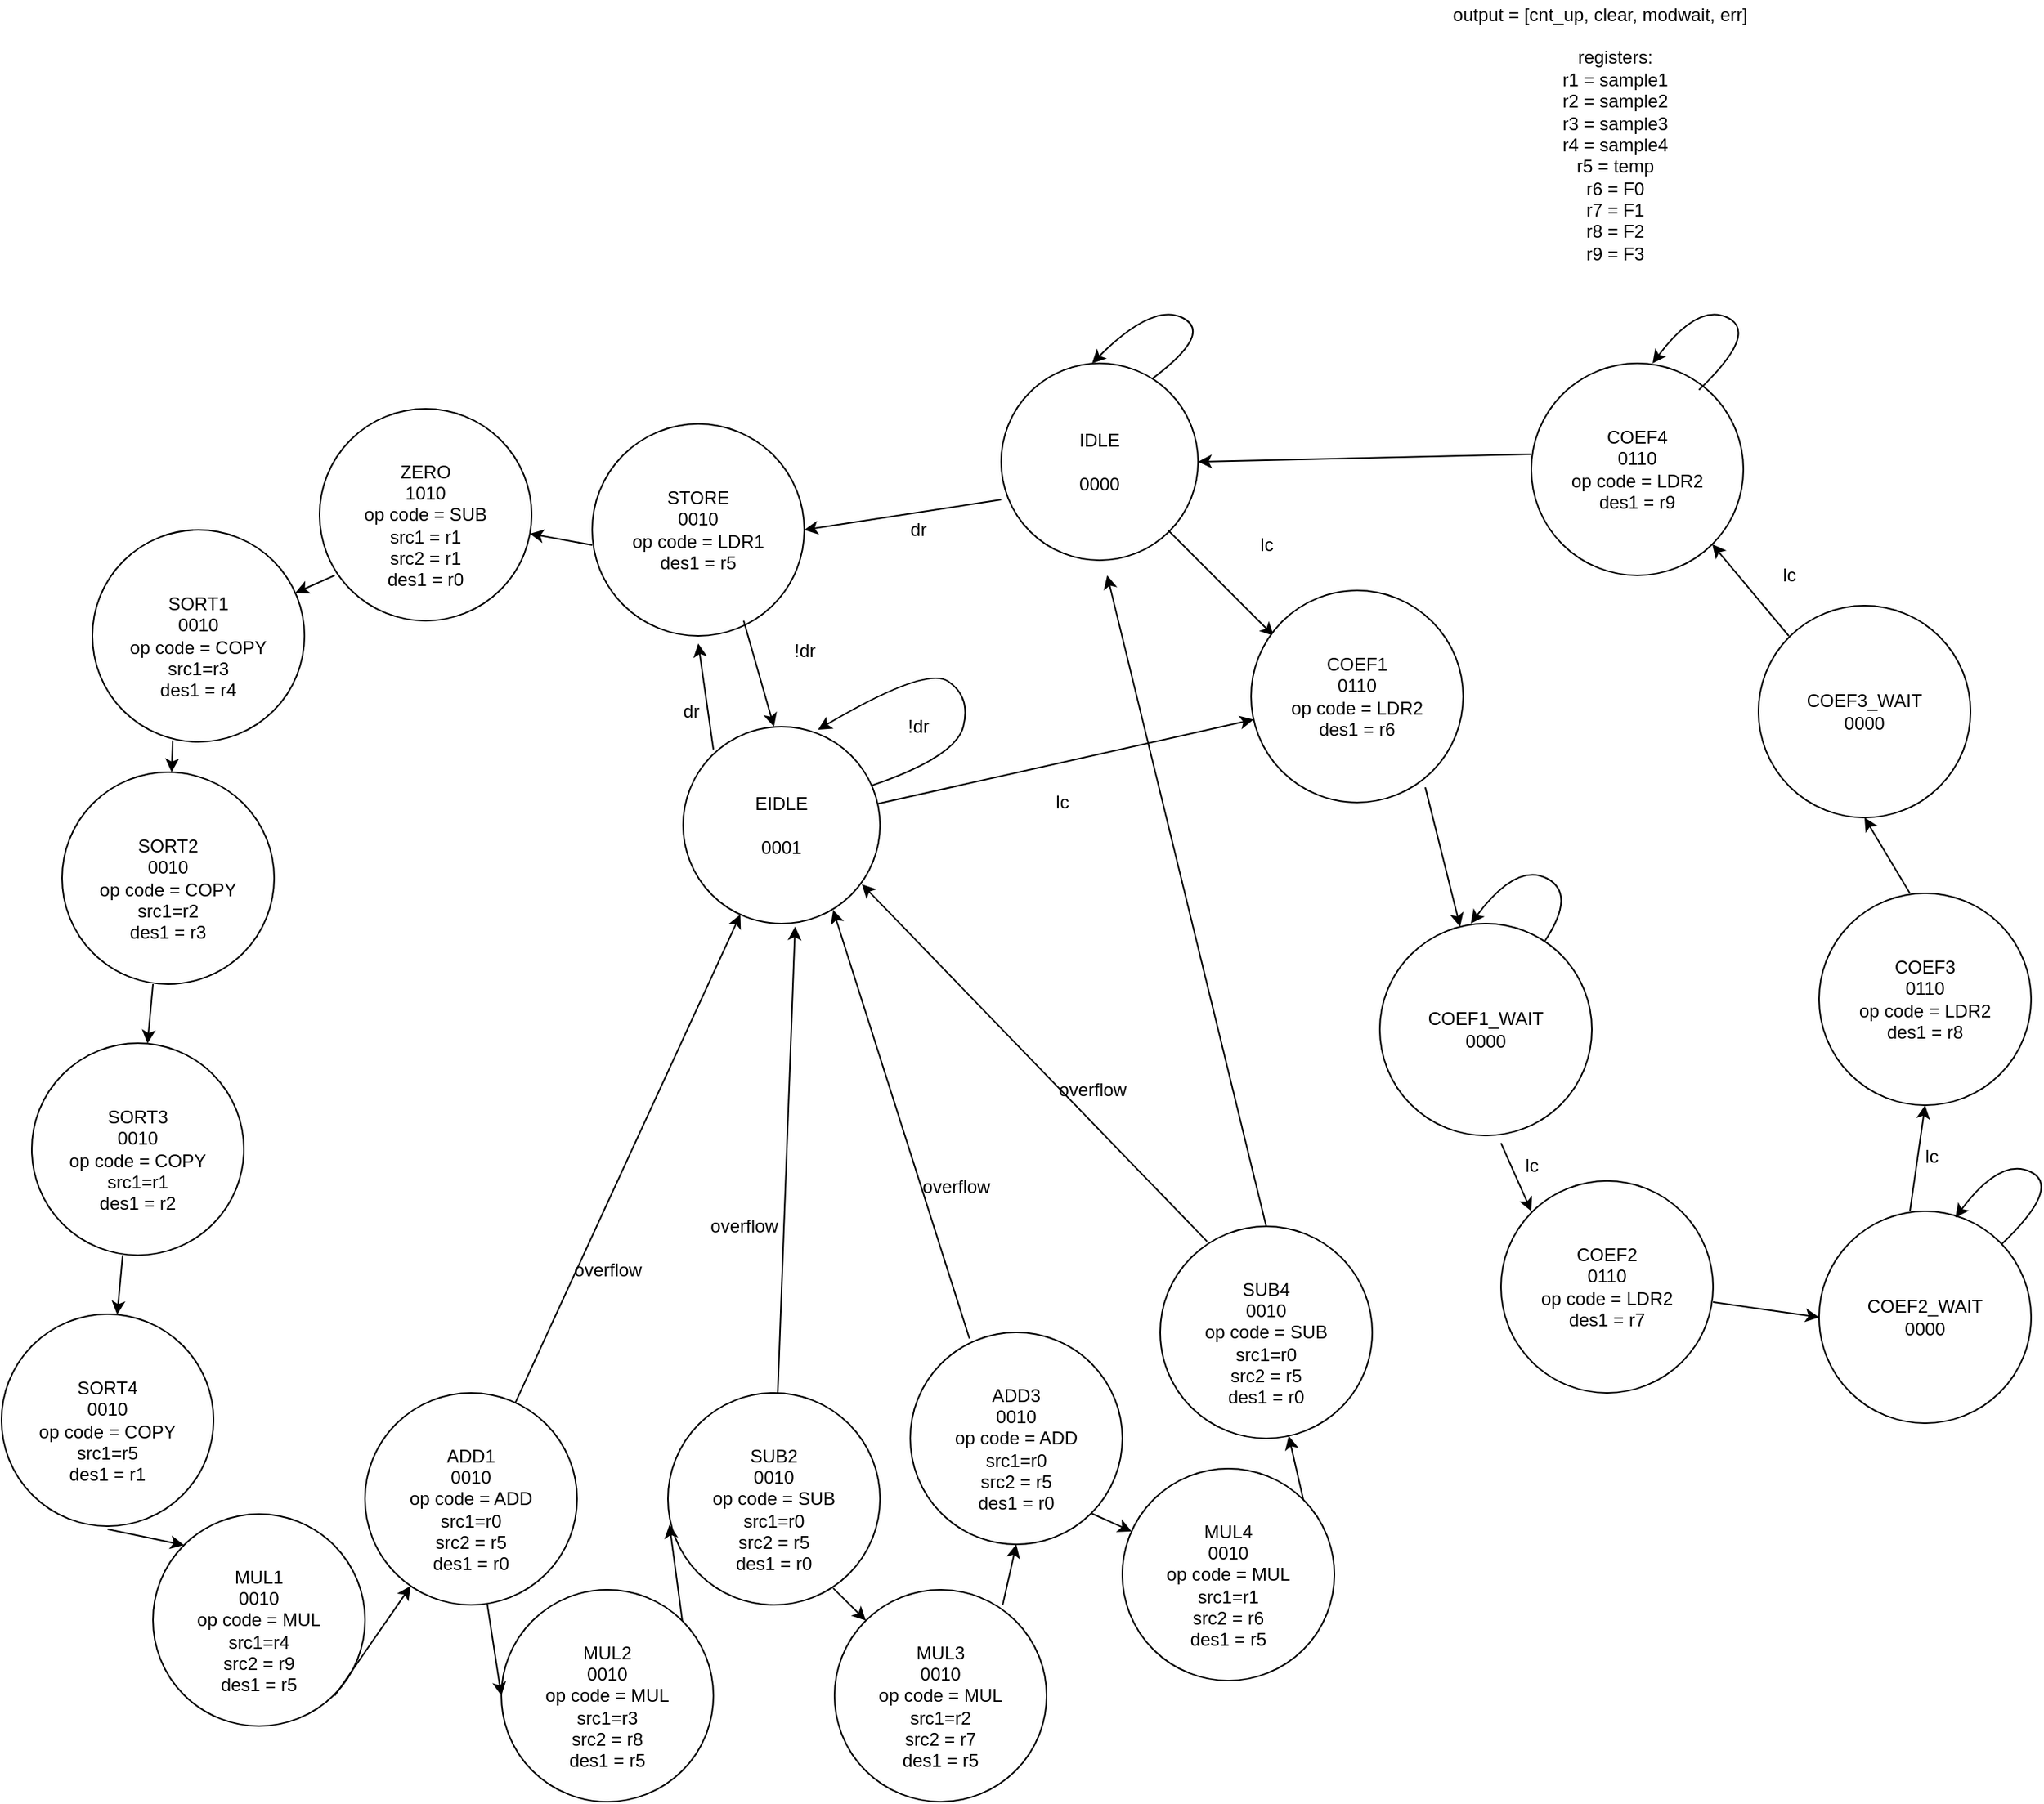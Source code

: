 <mxfile version="12.7.9" type="device"><diagram id="b5iDZmA6dQ3F5C1BYYn2" name="Page-1"><mxGraphModel dx="2512" dy="1806" grid="1" gridSize="10" guides="1" tooltips="1" connect="1" arrows="1" fold="1" page="1" pageScale="1" pageWidth="850" pageHeight="1100" math="0" shadow="0"><root><mxCell id="0"/><mxCell id="1" parent="0"/><mxCell id="6gc3XwtXPZrSrcVrH5is-1" value="&lt;div&gt;IDLE&lt;/div&gt;&lt;div&gt;&lt;br&gt;&lt;/div&gt;&lt;div&gt;0000&lt;/div&gt;" style="ellipse;whiteSpace=wrap;html=1;aspect=fixed;" parent="1" vertex="1"><mxGeometry x="240" y="200" width="130" height="130" as="geometry"/></mxCell><mxCell id="6gc3XwtXPZrSrcVrH5is-3" value="&lt;div&gt;registers:&lt;/div&gt;r1 = sample1&lt;br&gt;r2 = sample2&lt;br&gt;r3 = sample3&lt;br&gt;r4 = sample4&lt;br&gt;r5 = temp&lt;br&gt;r6 = F0&lt;br&gt;r7 = F1&lt;br&gt;r8 = F2&lt;br&gt;r9 = F3&lt;div&gt;&lt;br&gt;&lt;/div&gt;" style="text;html=1;align=center;verticalAlign=middle;resizable=0;points=[];autosize=1;" parent="1" vertex="1"><mxGeometry x="600" y="-10" width="90" height="160" as="geometry"/></mxCell><mxCell id="6gc3XwtXPZrSrcVrH5is-4" value="" style="endArrow=classic;html=1;" parent="1" edge="1"><mxGeometry width="50" height="50" relative="1" as="geometry"><mxPoint x="350" y="310" as="sourcePoint"/><mxPoint x="420" y="380" as="targetPoint"/></mxGeometry></mxCell><mxCell id="6gc3XwtXPZrSrcVrH5is-5" value="output = [cnt_up, clear, modwait, err]" style="text;html=1;align=center;verticalAlign=middle;resizable=0;points=[];autosize=1;" parent="1" vertex="1"><mxGeometry x="530" y="-40" width="210" height="20" as="geometry"/></mxCell><mxCell id="6gc3XwtXPZrSrcVrH5is-7" value="lc" style="text;html=1;align=center;verticalAlign=middle;resizable=0;points=[];autosize=1;" parent="1" vertex="1"><mxGeometry x="405" y="310" width="20" height="20" as="geometry"/></mxCell><mxCell id="6gc3XwtXPZrSrcVrH5is-8" value="&lt;div&gt;COEF1&lt;/div&gt;&lt;div&gt;0110&lt;/div&gt;&lt;div&gt;op code = LDR2&lt;br&gt;&lt;/div&gt;&lt;div&gt;des1 = r6&lt;/div&gt;" style="ellipse;whiteSpace=wrap;html=1;aspect=fixed;" parent="1" vertex="1"><mxGeometry x="405" y="350" width="140" height="140" as="geometry"/></mxCell><mxCell id="6gc3XwtXPZrSrcVrH5is-9" value="&lt;div&gt;COEF1_WAIT&lt;/div&gt;&lt;div&gt;0000&lt;br&gt;&lt;/div&gt;" style="ellipse;whiteSpace=wrap;html=1;aspect=fixed;" parent="1" vertex="1"><mxGeometry x="490" y="570" width="140" height="140" as="geometry"/></mxCell><mxCell id="6gc3XwtXPZrSrcVrH5is-10" value="" style="endArrow=classic;html=1;" parent="1" target="6gc3XwtXPZrSrcVrH5is-9" edge="1"><mxGeometry width="50" height="50" relative="1" as="geometry"><mxPoint x="520" y="480" as="sourcePoint"/><mxPoint x="570" y="430" as="targetPoint"/></mxGeometry></mxCell><mxCell id="6gc3XwtXPZrSrcVrH5is-12" value="" style="curved=1;endArrow=classic;html=1;entryX=0.429;entryY=0;entryDx=0;entryDy=0;entryPerimeter=0;" parent="1" source="6gc3XwtXPZrSrcVrH5is-9" target="6gc3XwtXPZrSrcVrH5is-9" edge="1"><mxGeometry width="50" height="50" relative="1" as="geometry"><mxPoint x="670" y="490" as="sourcePoint"/><mxPoint x="720" y="440" as="targetPoint"/><Array as="points"><mxPoint x="620" y="550"/><mxPoint x="580" y="530"/></Array></mxGeometry></mxCell><mxCell id="6gc3XwtXPZrSrcVrH5is-14" value="" style="endArrow=classic;html=1;" parent="1" edge="1"><mxGeometry width="50" height="50" relative="1" as="geometry"><mxPoint x="570" y="715" as="sourcePoint"/><mxPoint x="590" y="760" as="targetPoint"/></mxGeometry></mxCell><mxCell id="6gc3XwtXPZrSrcVrH5is-16" value="&lt;div&gt;COEF2&lt;/div&gt;&lt;div&gt;0110&lt;/div&gt;&lt;div&gt;op code = LDR2&lt;br&gt;&lt;/div&gt;&lt;div&gt;des1 = r7&lt;/div&gt;" style="ellipse;whiteSpace=wrap;html=1;aspect=fixed;" parent="1" vertex="1"><mxGeometry x="570" y="740" width="140" height="140" as="geometry"/></mxCell><mxCell id="6gc3XwtXPZrSrcVrH5is-18" value="lc" style="text;html=1;align=center;verticalAlign=middle;resizable=0;points=[];autosize=1;" parent="1" vertex="1"><mxGeometry x="580" y="720" width="20" height="20" as="geometry"/></mxCell><mxCell id="6gc3XwtXPZrSrcVrH5is-19" value="" style="curved=1;endArrow=classic;html=1;entryX=0.429;entryY=0;entryDx=0;entryDy=0;entryPerimeter=0;" parent="1" edge="1"><mxGeometry width="50" height="50" relative="1" as="geometry"><mxPoint x="339.94" y="210" as="sourcePoint"/><mxPoint x="300.0" y="200" as="targetPoint"/><Array as="points"><mxPoint x="379.94" y="180"/><mxPoint x="339.94" y="160"/></Array></mxGeometry></mxCell><mxCell id="6gc3XwtXPZrSrcVrH5is-20" value="" style="endArrow=classic;html=1;entryX=1;entryY=0.5;entryDx=0;entryDy=0;" parent="1" target="6gc3XwtXPZrSrcVrH5is-21" edge="1"><mxGeometry width="50" height="50" relative="1" as="geometry"><mxPoint x="240" y="290" as="sourcePoint"/><mxPoint x="170" y="360" as="targetPoint"/></mxGeometry></mxCell><mxCell id="6gc3XwtXPZrSrcVrH5is-21" value="&lt;div&gt;STORE&lt;br&gt;&lt;/div&gt;&lt;div&gt;0010&lt;/div&gt;&lt;div&gt;op code = LDR1&lt;br&gt;&lt;/div&gt;&lt;div&gt;des1 = r5&lt;/div&gt;" style="ellipse;whiteSpace=wrap;html=1;aspect=fixed;" parent="1" vertex="1"><mxGeometry x="-30" y="240" width="140" height="140" as="geometry"/></mxCell><mxCell id="6gc3XwtXPZrSrcVrH5is-22" value="dr" style="text;html=1;align=center;verticalAlign=middle;resizable=0;points=[];autosize=1;" parent="1" vertex="1"><mxGeometry x="170" y="300" width="30" height="20" as="geometry"/></mxCell><mxCell id="6gc3XwtXPZrSrcVrH5is-23" value="" style="endArrow=classic;html=1;" parent="1" edge="1"><mxGeometry width="50" height="50" relative="1" as="geometry"><mxPoint x="70" y="370" as="sourcePoint"/><mxPoint x="90" y="440" as="targetPoint"/></mxGeometry></mxCell><mxCell id="6gc3XwtXPZrSrcVrH5is-24" value="!dr" style="text;html=1;align=center;verticalAlign=middle;resizable=0;points=[];autosize=1;" parent="1" vertex="1"><mxGeometry x="95" y="380" width="30" height="20" as="geometry"/></mxCell><mxCell id="6gc3XwtXPZrSrcVrH5is-25" value="&lt;div&gt;EIDLE&lt;/div&gt;&lt;div&gt;&lt;br&gt;&lt;/div&gt;&lt;div&gt;0001&lt;/div&gt;" style="ellipse;whiteSpace=wrap;html=1;aspect=fixed;" parent="1" vertex="1"><mxGeometry x="30" y="440" width="130" height="130" as="geometry"/></mxCell><mxCell id="6gc3XwtXPZrSrcVrH5is-27" value="" style="curved=1;endArrow=classic;html=1;exitX=0.954;exitY=0.3;exitDx=0;exitDy=0;exitPerimeter=0;entryX=0.685;entryY=0.015;entryDx=0;entryDy=0;entryPerimeter=0;" parent="1" source="6gc3XwtXPZrSrcVrH5is-25" target="6gc3XwtXPZrSrcVrH5is-25" edge="1"><mxGeometry width="50" height="50" relative="1" as="geometry"><mxPoint x="170" y="449.04" as="sourcePoint"/><mxPoint x="200.962" y="420.002" as="targetPoint"/><Array as="points"><mxPoint x="210" y="460"/><mxPoint x="220" y="420"/><mxPoint x="190" y="400"/></Array></mxGeometry></mxCell><mxCell id="6gc3XwtXPZrSrcVrH5is-28" value="!dr" style="text;html=1;align=center;verticalAlign=middle;resizable=0;points=[];autosize=1;" parent="1" vertex="1"><mxGeometry x="170" y="430" width="30" height="20" as="geometry"/></mxCell><mxCell id="6gc3XwtXPZrSrcVrH5is-29" value="" style="endArrow=classic;html=1;" parent="1" edge="1"><mxGeometry width="50" height="50" relative="1" as="geometry"><mxPoint x="50" y="455" as="sourcePoint"/><mxPoint x="40" y="385" as="targetPoint"/></mxGeometry></mxCell><mxCell id="6gc3XwtXPZrSrcVrH5is-30" value="dr" style="text;html=1;align=center;verticalAlign=middle;resizable=0;points=[];autosize=1;" parent="1" vertex="1"><mxGeometry x="20" y="420" width="30" height="20" as="geometry"/></mxCell><mxCell id="6gc3XwtXPZrSrcVrH5is-33" value="&lt;div&gt;&lt;br&gt;&lt;/div&gt;&lt;div&gt;SORT1&lt;br&gt;&lt;/div&gt;&lt;div&gt;0010&lt;/div&gt;&lt;div&gt;op code = COPY&lt;/div&gt;&lt;div&gt;src1=r3&lt;br&gt;&lt;/div&gt;&lt;div&gt;des1 = r4&lt;/div&gt;" style="ellipse;whiteSpace=wrap;html=1;aspect=fixed;" parent="1" vertex="1"><mxGeometry x="-360" y="310" width="140" height="140" as="geometry"/></mxCell><mxCell id="6gc3XwtXPZrSrcVrH5is-34" value="&lt;div&gt;&lt;br&gt;&lt;/div&gt;&lt;div&gt;SORT2&lt;br&gt;&lt;/div&gt;&lt;div&gt;0010&lt;/div&gt;&lt;div&gt;op code = COPY&lt;/div&gt;&lt;div&gt;src1=r2&lt;br&gt;&lt;/div&gt;&lt;div&gt;des1 = r3&lt;/div&gt;" style="ellipse;whiteSpace=wrap;html=1;aspect=fixed;" parent="1" vertex="1"><mxGeometry x="-380" y="470" width="140" height="140" as="geometry"/></mxCell><mxCell id="6gc3XwtXPZrSrcVrH5is-36" value="" style="endArrow=classic;html=1;exitX=0.379;exitY=0.993;exitDx=0;exitDy=0;exitPerimeter=0;" parent="1" source="6gc3XwtXPZrSrcVrH5is-33" target="6gc3XwtXPZrSrcVrH5is-34" edge="1"><mxGeometry width="50" height="50" relative="1" as="geometry"><mxPoint x="-290" y="440" as="sourcePoint"/><mxPoint x="-160" y="420" as="targetPoint"/></mxGeometry></mxCell><mxCell id="6gc3XwtXPZrSrcVrH5is-37" value="&lt;div&gt;&lt;br&gt;&lt;/div&gt;&lt;div&gt;MUL1&lt;br&gt;&lt;/div&gt;&lt;div&gt;0010&lt;/div&gt;&lt;div&gt;op code = MUL&lt;br&gt;&lt;/div&gt;&lt;div&gt;src1=r4&lt;/div&gt;&lt;div&gt;src2 = r9&lt;br&gt;&lt;/div&gt;&lt;div&gt;des1 = r5&lt;/div&gt;" style="ellipse;whiteSpace=wrap;html=1;aspect=fixed;" parent="1" vertex="1"><mxGeometry x="-320" y="960" width="140" height="140" as="geometry"/></mxCell><mxCell id="6gc3XwtXPZrSrcVrH5is-39" value="&lt;div&gt;&lt;br&gt;&lt;/div&gt;&lt;div&gt;ADD1&lt;br&gt;&lt;/div&gt;&lt;div&gt;0010&lt;/div&gt;&lt;div&gt;op code = ADD&lt;br&gt;&lt;/div&gt;&lt;div&gt;src1=r0&lt;/div&gt;&lt;div&gt;src2 = r5&lt;br&gt;&lt;/div&gt;&lt;div&gt;des1 = r0&lt;/div&gt;" style="ellipse;whiteSpace=wrap;html=1;aspect=fixed;" parent="1" vertex="1"><mxGeometry x="-180" y="880" width="140" height="140" as="geometry"/></mxCell><mxCell id="6gc3XwtXPZrSrcVrH5is-41" value="" style="endArrow=classic;html=1;" parent="1" target="6gc3XwtXPZrSrcVrH5is-39" edge="1"><mxGeometry width="50" height="50" relative="1" as="geometry"><mxPoint x="-200" y="1080" as="sourcePoint"/><mxPoint x="-150" y="1030" as="targetPoint"/></mxGeometry></mxCell><mxCell id="6gc3XwtXPZrSrcVrH5is-42" value="" style="endArrow=classic;html=1;" parent="1" source="6gc3XwtXPZrSrcVrH5is-39" target="6gc3XwtXPZrSrcVrH5is-25" edge="1"><mxGeometry width="50" height="50" relative="1" as="geometry"><mxPoint x="-110" y="790" as="sourcePoint"/><mxPoint x="-60" y="740" as="targetPoint"/></mxGeometry></mxCell><mxCell id="6gc3XwtXPZrSrcVrH5is-43" value="overflow" style="text;html=1;align=center;verticalAlign=middle;resizable=0;points=[];autosize=1;" parent="1" vertex="1"><mxGeometry x="-50" y="789" width="60" height="20" as="geometry"/></mxCell><mxCell id="6gc3XwtXPZrSrcVrH5is-44" value="&lt;div&gt;&lt;br&gt;&lt;/div&gt;&lt;div&gt;SUB2&lt;br&gt;&lt;/div&gt;&lt;div&gt;0010&lt;/div&gt;&lt;div&gt;op code = SUB&lt;br&gt;&lt;/div&gt;&lt;div&gt;src1=r0&lt;/div&gt;&lt;div&gt;src2 = r5&lt;br&gt;&lt;/div&gt;&lt;div&gt;des1 = r0&lt;/div&gt;" style="ellipse;whiteSpace=wrap;html=1;aspect=fixed;" parent="1" vertex="1"><mxGeometry x="20" y="880" width="140" height="140" as="geometry"/></mxCell><mxCell id="6gc3XwtXPZrSrcVrH5is-45" value="&lt;div&gt;&lt;br&gt;&lt;/div&gt;&lt;div&gt;MUL2&lt;br&gt;&lt;/div&gt;&lt;div&gt;0010&lt;/div&gt;&lt;div&gt;op code = MUL&lt;br&gt;&lt;/div&gt;&lt;div&gt;src1=r3&lt;/div&gt;&lt;div&gt;src2 = r8&lt;br&gt;&lt;/div&gt;&lt;div&gt;des1 = r5&lt;/div&gt;" style="ellipse;whiteSpace=wrap;html=1;aspect=fixed;" parent="1" vertex="1"><mxGeometry x="-90" y="1010" width="140" height="140" as="geometry"/></mxCell><mxCell id="6gc3XwtXPZrSrcVrH5is-46" value="" style="endArrow=classic;html=1;entryX=0.569;entryY=1.015;entryDx=0;entryDy=0;entryPerimeter=0;" parent="1" source="6gc3XwtXPZrSrcVrH5is-44" target="6gc3XwtXPZrSrcVrH5is-25" edge="1"><mxGeometry width="50" height="50" relative="1" as="geometry"><mxPoint x="250" y="780" as="sourcePoint"/><mxPoint x="300" y="730" as="targetPoint"/></mxGeometry></mxCell><mxCell id="6gc3XwtXPZrSrcVrH5is-47" value="overflow" style="text;html=1;align=center;verticalAlign=middle;resizable=0;points=[];autosize=1;" parent="1" vertex="1"><mxGeometry x="40" y="760" width="60" height="20" as="geometry"/></mxCell><mxCell id="6gc3XwtXPZrSrcVrH5is-48" value="" style="endArrow=classic;html=1;entryX=0;entryY=0.5;entryDx=0;entryDy=0;" parent="1" source="6gc3XwtXPZrSrcVrH5is-39" target="6gc3XwtXPZrSrcVrH5is-45" edge="1"><mxGeometry width="50" height="50" relative="1" as="geometry"><mxPoint x="-30" y="1140" as="sourcePoint"/><mxPoint x="20" y="1090" as="targetPoint"/></mxGeometry></mxCell><mxCell id="6gc3XwtXPZrSrcVrH5is-49" value="" style="endArrow=classic;html=1;entryX=0.007;entryY=0.621;entryDx=0;entryDy=0;entryPerimeter=0;exitX=1;exitY=0;exitDx=0;exitDy=0;" parent="1" source="6gc3XwtXPZrSrcVrH5is-45" target="6gc3XwtXPZrSrcVrH5is-44" edge="1"><mxGeometry width="50" height="50" relative="1" as="geometry"><mxPoint x="170" y="1140" as="sourcePoint"/><mxPoint x="220" y="1090" as="targetPoint"/></mxGeometry></mxCell><mxCell id="6gc3XwtXPZrSrcVrH5is-50" value="" style="endArrow=classic;html=1;exitX=0.5;exitY=0;exitDx=0;exitDy=0;" parent="1" source="_gY1dgKs8tRDL0CgJzKo-28" edge="1"><mxGeometry width="50" height="50" relative="1" as="geometry"><mxPoint x="310" y="770" as="sourcePoint"/><mxPoint x="310" y="340" as="targetPoint"/></mxGeometry></mxCell><mxCell id="6gc3XwtXPZrSrcVrH5is-52" value="&lt;div&gt;&lt;br&gt;&lt;/div&gt;&lt;div&gt;ZERO&lt;br&gt;&lt;/div&gt;&lt;div&gt;1010&lt;/div&gt;&lt;div&gt;op code = SUB&lt;/div&gt;&lt;div&gt;src1 = r1&lt;/div&gt;&lt;div&gt;src2 = r1&lt;br&gt;&lt;/div&gt;&lt;div&gt;des1 = r0&lt;br&gt;&lt;/div&gt;" style="ellipse;whiteSpace=wrap;html=1;aspect=fixed;" parent="1" vertex="1"><mxGeometry x="-210" y="230" width="140" height="140" as="geometry"/></mxCell><mxCell id="6gc3XwtXPZrSrcVrH5is-55" value="" style="endArrow=classic;html=1;" parent="1" target="6gc3XwtXPZrSrcVrH5is-52" edge="1"><mxGeometry width="50" height="50" relative="1" as="geometry"><mxPoint x="-30" y="320" as="sourcePoint"/><mxPoint x="20" y="270" as="targetPoint"/></mxGeometry></mxCell><mxCell id="6gc3XwtXPZrSrcVrH5is-56" value="" style="endArrow=classic;html=1;" parent="1" target="6gc3XwtXPZrSrcVrH5is-33" edge="1"><mxGeometry width="50" height="50" relative="1" as="geometry"><mxPoint x="-200" y="340" as="sourcePoint"/><mxPoint x="-150" y="290" as="targetPoint"/></mxGeometry></mxCell><mxCell id="_gY1dgKs8tRDL0CgJzKo-3" value="&lt;div&gt;COEF2_WAIT&lt;/div&gt;&lt;div&gt;0000&lt;br&gt;&lt;/div&gt;" style="ellipse;whiteSpace=wrap;html=1;aspect=fixed;" parent="1" vertex="1"><mxGeometry x="780" y="760" width="140" height="140" as="geometry"/></mxCell><mxCell id="_gY1dgKs8tRDL0CgJzKo-4" value="" style="endArrow=classic;html=1;entryX=0;entryY=0.5;entryDx=0;entryDy=0;" parent="1" target="_gY1dgKs8tRDL0CgJzKo-3" edge="1"><mxGeometry width="50" height="50" relative="1" as="geometry"><mxPoint x="710" y="820" as="sourcePoint"/><mxPoint x="760" y="770" as="targetPoint"/></mxGeometry></mxCell><mxCell id="_gY1dgKs8tRDL0CgJzKo-5" value="&lt;div&gt;COEF3&lt;/div&gt;&lt;div&gt;0110&lt;/div&gt;&lt;div&gt;op code = LDR2&lt;br&gt;&lt;/div&gt;&lt;div&gt;des1 = r8&lt;/div&gt;" style="ellipse;whiteSpace=wrap;html=1;aspect=fixed;" parent="1" vertex="1"><mxGeometry x="780" y="550" width="140" height="140" as="geometry"/></mxCell><mxCell id="_gY1dgKs8tRDL0CgJzKo-6" value="" style="endArrow=classic;html=1;entryX=0.5;entryY=1;entryDx=0;entryDy=0;" parent="1" target="_gY1dgKs8tRDL0CgJzKo-5" edge="1"><mxGeometry width="50" height="50" relative="1" as="geometry"><mxPoint x="840" y="760" as="sourcePoint"/><mxPoint x="890" y="710" as="targetPoint"/></mxGeometry></mxCell><mxCell id="_gY1dgKs8tRDL0CgJzKo-7" value="" style="curved=1;endArrow=classic;html=1;entryX=0.429;entryY=0;entryDx=0;entryDy=0;entryPerimeter=0;" parent="1" source="_gY1dgKs8tRDL0CgJzKo-3" edge="1"><mxGeometry width="50" height="50" relative="1" as="geometry"><mxPoint x="918.769" y="775.876" as="sourcePoint"/><mxPoint x="870" y="764.12" as="targetPoint"/><Array as="points"><mxPoint x="939.94" y="744.12"/><mxPoint x="899.94" y="724.12"/></Array></mxGeometry></mxCell><mxCell id="_gY1dgKs8tRDL0CgJzKo-8" value="&lt;div&gt;COEF3_WAIT&lt;/div&gt;&lt;div&gt;0000&lt;br&gt;&lt;/div&gt;" style="ellipse;whiteSpace=wrap;html=1;aspect=fixed;" parent="1" vertex="1"><mxGeometry x="740" y="360" width="140" height="140" as="geometry"/></mxCell><mxCell id="_gY1dgKs8tRDL0CgJzKo-9" value="" style="endArrow=classic;html=1;entryX=0.5;entryY=1;entryDx=0;entryDy=0;" parent="1" target="_gY1dgKs8tRDL0CgJzKo-8" edge="1"><mxGeometry width="50" height="50" relative="1" as="geometry"><mxPoint x="840" y="550" as="sourcePoint"/><mxPoint x="890" y="500" as="targetPoint"/></mxGeometry></mxCell><mxCell id="_gY1dgKs8tRDL0CgJzKo-10" value="&lt;div&gt;COEF4&lt;/div&gt;&lt;div&gt;0110&lt;/div&gt;&lt;div&gt;op code = LDR2&lt;br&gt;&lt;/div&gt;&lt;div&gt;des1 = r9&lt;/div&gt;" style="ellipse;whiteSpace=wrap;html=1;aspect=fixed;" parent="1" vertex="1"><mxGeometry x="590" y="200" width="140" height="140" as="geometry"/></mxCell><mxCell id="_gY1dgKs8tRDL0CgJzKo-11" value="" style="curved=1;endArrow=classic;html=1;entryX=0.429;entryY=0;entryDx=0;entryDy=0;entryPerimeter=0;" parent="1" edge="1"><mxGeometry width="50" height="50" relative="1" as="geometry"><mxPoint x="700.682" y="217.533" as="sourcePoint"/><mxPoint x="670.06" y="200.0" as="targetPoint"/><Array as="points"><mxPoint x="740" y="180"/><mxPoint x="700" y="160"/></Array></mxGeometry></mxCell><mxCell id="_gY1dgKs8tRDL0CgJzKo-12" value="" style="endArrow=classic;html=1;entryX=1;entryY=1;entryDx=0;entryDy=0;" parent="1" target="_gY1dgKs8tRDL0CgJzKo-10" edge="1"><mxGeometry width="50" height="50" relative="1" as="geometry"><mxPoint x="760" y="380" as="sourcePoint"/><mxPoint x="810" y="330" as="targetPoint"/></mxGeometry></mxCell><mxCell id="_gY1dgKs8tRDL0CgJzKo-14" value="lc" style="text;html=1;align=center;verticalAlign=middle;resizable=0;points=[];autosize=1;" parent="1" vertex="1"><mxGeometry x="844" y="714" width="20" height="20" as="geometry"/></mxCell><mxCell id="_gY1dgKs8tRDL0CgJzKo-15" value="lc" style="text;html=1;align=center;verticalAlign=middle;resizable=0;points=[];autosize=1;" parent="1" vertex="1"><mxGeometry x="750" y="330" width="20" height="20" as="geometry"/></mxCell><mxCell id="_gY1dgKs8tRDL0CgJzKo-16" value="" style="endArrow=classic;html=1;entryX=1;entryY=0.5;entryDx=0;entryDy=0;" parent="1" target="6gc3XwtXPZrSrcVrH5is-1" edge="1"><mxGeometry width="50" height="50" relative="1" as="geometry"><mxPoint x="590" y="260" as="sourcePoint"/><mxPoint x="640" y="210" as="targetPoint"/></mxGeometry></mxCell><mxCell id="_gY1dgKs8tRDL0CgJzKo-17" value="&lt;div&gt;&lt;br&gt;&lt;/div&gt;&lt;div&gt;SORT3&lt;br&gt;&lt;/div&gt;&lt;div&gt;0010&lt;/div&gt;&lt;div&gt;op code = COPY&lt;/div&gt;&lt;div&gt;src1=r1&lt;br&gt;&lt;/div&gt;&lt;div&gt;des1 = r2&lt;/div&gt;" style="ellipse;whiteSpace=wrap;html=1;aspect=fixed;" parent="1" vertex="1"><mxGeometry x="-400" y="649" width="140" height="140" as="geometry"/></mxCell><mxCell id="_gY1dgKs8tRDL0CgJzKo-18" value="" style="endArrow=classic;html=1;" parent="1" target="_gY1dgKs8tRDL0CgJzKo-17" edge="1"><mxGeometry width="50" height="50" relative="1" as="geometry"><mxPoint x="-320" y="610" as="sourcePoint"/><mxPoint x="-190" y="559" as="targetPoint"/></mxGeometry></mxCell><mxCell id="_gY1dgKs8tRDL0CgJzKo-19" value="&lt;div&gt;&lt;br&gt;&lt;/div&gt;&lt;div&gt;SORT4&lt;br&gt;&lt;/div&gt;&lt;div&gt;0010&lt;/div&gt;&lt;div&gt;op code = COPY&lt;/div&gt;&lt;div&gt;src1=r5&lt;br&gt;&lt;/div&gt;&lt;div&gt;des1 = r1&lt;/div&gt;" style="ellipse;whiteSpace=wrap;html=1;aspect=fixed;" parent="1" vertex="1"><mxGeometry x="-420" y="828" width="140" height="140" as="geometry"/></mxCell><mxCell id="_gY1dgKs8tRDL0CgJzKo-20" value="" style="endArrow=classic;html=1;" parent="1" target="_gY1dgKs8tRDL0CgJzKo-19" edge="1"><mxGeometry width="50" height="50" relative="1" as="geometry"><mxPoint x="-340" y="789" as="sourcePoint"/><mxPoint x="-210" y="738" as="targetPoint"/></mxGeometry></mxCell><mxCell id="_gY1dgKs8tRDL0CgJzKo-21" value="" style="endArrow=classic;html=1;entryX=0;entryY=0;entryDx=0;entryDy=0;" parent="1" target="6gc3XwtXPZrSrcVrH5is-37" edge="1"><mxGeometry width="50" height="50" relative="1" as="geometry"><mxPoint x="-350" y="970" as="sourcePoint"/><mxPoint x="-300" y="920" as="targetPoint"/></mxGeometry></mxCell><mxCell id="_gY1dgKs8tRDL0CgJzKo-22" value="&lt;div&gt;&lt;br&gt;&lt;/div&gt;&lt;div&gt;MUL3&lt;br&gt;&lt;/div&gt;&lt;div&gt;0010&lt;/div&gt;&lt;div&gt;op code = MUL&lt;br&gt;&lt;/div&gt;&lt;div&gt;src1=r2&lt;/div&gt;&lt;div&gt;src2 = r7&lt;br&gt;&lt;/div&gt;&lt;div&gt;des1 = r5&lt;/div&gt;" style="ellipse;whiteSpace=wrap;html=1;aspect=fixed;" parent="1" vertex="1"><mxGeometry x="130" y="1010" width="140" height="140" as="geometry"/></mxCell><mxCell id="_gY1dgKs8tRDL0CgJzKo-23" value="" style="endArrow=classic;html=1;exitX=0.779;exitY=0.921;exitDx=0;exitDy=0;exitPerimeter=0;" parent="1" source="6gc3XwtXPZrSrcVrH5is-44" target="_gY1dgKs8tRDL0CgJzKo-22" edge="1"><mxGeometry width="50" height="50" relative="1" as="geometry"><mxPoint x="270" y="950" as="sourcePoint"/><mxPoint x="320" y="900" as="targetPoint"/></mxGeometry></mxCell><mxCell id="_gY1dgKs8tRDL0CgJzKo-24" value="&lt;div&gt;&lt;br&gt;&lt;/div&gt;&lt;div&gt;ADD3&lt;br&gt;&lt;/div&gt;&lt;div&gt;0010&lt;/div&gt;&lt;div&gt;op code = ADD&lt;br&gt;&lt;/div&gt;&lt;div&gt;src1=r0&lt;/div&gt;&lt;div&gt;src2 = r5&lt;br&gt;&lt;/div&gt;&lt;div&gt;des1 = r0&lt;/div&gt;" style="ellipse;whiteSpace=wrap;html=1;aspect=fixed;" parent="1" vertex="1"><mxGeometry x="180" y="840" width="140" height="140" as="geometry"/></mxCell><mxCell id="_gY1dgKs8tRDL0CgJzKo-25" value="" style="endArrow=classic;html=1;exitX=0.793;exitY=0.071;exitDx=0;exitDy=0;exitPerimeter=0;entryX=0.5;entryY=1;entryDx=0;entryDy=0;" parent="1" source="_gY1dgKs8tRDL0CgJzKo-22" target="_gY1dgKs8tRDL0CgJzKo-24" edge="1"><mxGeometry width="50" height="50" relative="1" as="geometry"><mxPoint x="139.06" y="1018.94" as="sourcePoint"/><mxPoint x="170" y="1040" as="targetPoint"/></mxGeometry></mxCell><mxCell id="_gY1dgKs8tRDL0CgJzKo-26" value="&lt;div&gt;&lt;br&gt;&lt;/div&gt;&lt;div&gt;MUL4&lt;br&gt;&lt;/div&gt;&lt;div&gt;0010&lt;/div&gt;&lt;div&gt;op code = MUL&lt;br&gt;&lt;/div&gt;&lt;div&gt;src1=r1&lt;/div&gt;&lt;div&gt;src2 = r6&lt;br&gt;&lt;/div&gt;&lt;div&gt;des1 = r5&lt;/div&gt;" style="ellipse;whiteSpace=wrap;html=1;aspect=fixed;" parent="1" vertex="1"><mxGeometry x="320" y="930" width="140" height="140" as="geometry"/></mxCell><mxCell id="_gY1dgKs8tRDL0CgJzKo-27" value="" style="endArrow=classic;html=1;exitX=1;exitY=1;exitDx=0;exitDy=0;" parent="1" source="_gY1dgKs8tRDL0CgJzKo-24" target="_gY1dgKs8tRDL0CgJzKo-26" edge="1"><mxGeometry width="50" height="50" relative="1" as="geometry"><mxPoint x="251.02" y="1029.94" as="sourcePoint"/><mxPoint x="260" y="990" as="targetPoint"/></mxGeometry></mxCell><mxCell id="_gY1dgKs8tRDL0CgJzKo-28" value="&lt;div&gt;&lt;br&gt;&lt;/div&gt;&lt;div&gt;SUB4&lt;br&gt;&lt;/div&gt;&lt;div&gt;0010&lt;/div&gt;&lt;div&gt;op code = SUB&lt;br&gt;&lt;/div&gt;&lt;div&gt;src1=r0&lt;/div&gt;&lt;div&gt;src2 = r5&lt;br&gt;&lt;/div&gt;&lt;div&gt;des1 = r0&lt;/div&gt;" style="ellipse;whiteSpace=wrap;html=1;aspect=fixed;" parent="1" vertex="1"><mxGeometry x="345" y="770" width="140" height="140" as="geometry"/></mxCell><mxCell id="_gY1dgKs8tRDL0CgJzKo-29" value="" style="endArrow=classic;html=1;exitX=1;exitY=0;exitDx=0;exitDy=0;" parent="1" source="_gY1dgKs8tRDL0CgJzKo-26" target="_gY1dgKs8tRDL0CgJzKo-28" edge="1"><mxGeometry width="50" height="50" relative="1" as="geometry"><mxPoint x="520" y="1020" as="sourcePoint"/><mxPoint x="570" y="970" as="targetPoint"/></mxGeometry></mxCell><mxCell id="_gY1dgKs8tRDL0CgJzKo-30" value="" style="endArrow=classic;html=1;entryX=0.762;entryY=0.931;entryDx=0;entryDy=0;entryPerimeter=0;exitX=0.279;exitY=0.029;exitDx=0;exitDy=0;exitPerimeter=0;" parent="1" source="_gY1dgKs8tRDL0CgJzKo-24" target="6gc3XwtXPZrSrcVrH5is-25" edge="1"><mxGeometry width="50" height="50" relative="1" as="geometry"><mxPoint x="210" y="700" as="sourcePoint"/><mxPoint x="260" y="650" as="targetPoint"/></mxGeometry></mxCell><mxCell id="_gY1dgKs8tRDL0CgJzKo-31" value="" style="endArrow=classic;html=1;entryX=0.908;entryY=0.8;entryDx=0;entryDy=0;entryPerimeter=0;exitX=0.221;exitY=0.071;exitDx=0;exitDy=0;exitPerimeter=0;" parent="1" source="_gY1dgKs8tRDL0CgJzKo-28" target="6gc3XwtXPZrSrcVrH5is-25" edge="1"><mxGeometry width="50" height="50" relative="1" as="geometry"><mxPoint x="250" y="710" as="sourcePoint"/><mxPoint x="300" y="660" as="targetPoint"/></mxGeometry></mxCell><mxCell id="_gY1dgKs8tRDL0CgJzKo-32" value="overflow" style="text;html=1;align=center;verticalAlign=middle;resizable=0;points=[];autosize=1;" parent="1" vertex="1"><mxGeometry x="180" y="734" width="60" height="20" as="geometry"/></mxCell><mxCell id="_gY1dgKs8tRDL0CgJzKo-33" value="overflow" style="text;html=1;align=center;verticalAlign=middle;resizable=0;points=[];autosize=1;" parent="1" vertex="1"><mxGeometry x="270" y="670" width="60" height="20" as="geometry"/></mxCell><mxCell id="Fc3_V0SFJBNrUTpddtBL-1" value="" style="endArrow=classic;html=1;" edge="1" parent="1" source="6gc3XwtXPZrSrcVrH5is-25" target="6gc3XwtXPZrSrcVrH5is-8"><mxGeometry width="50" height="50" relative="1" as="geometry"><mxPoint x="230" y="520" as="sourcePoint"/><mxPoint x="280" y="470" as="targetPoint"/></mxGeometry></mxCell><mxCell id="Fc3_V0SFJBNrUTpddtBL-2" value="lc" style="text;html=1;align=center;verticalAlign=middle;resizable=0;points=[];autosize=1;" vertex="1" parent="1"><mxGeometry x="270" y="480" width="20" height="20" as="geometry"/></mxCell></root></mxGraphModel></diagram></mxfile>